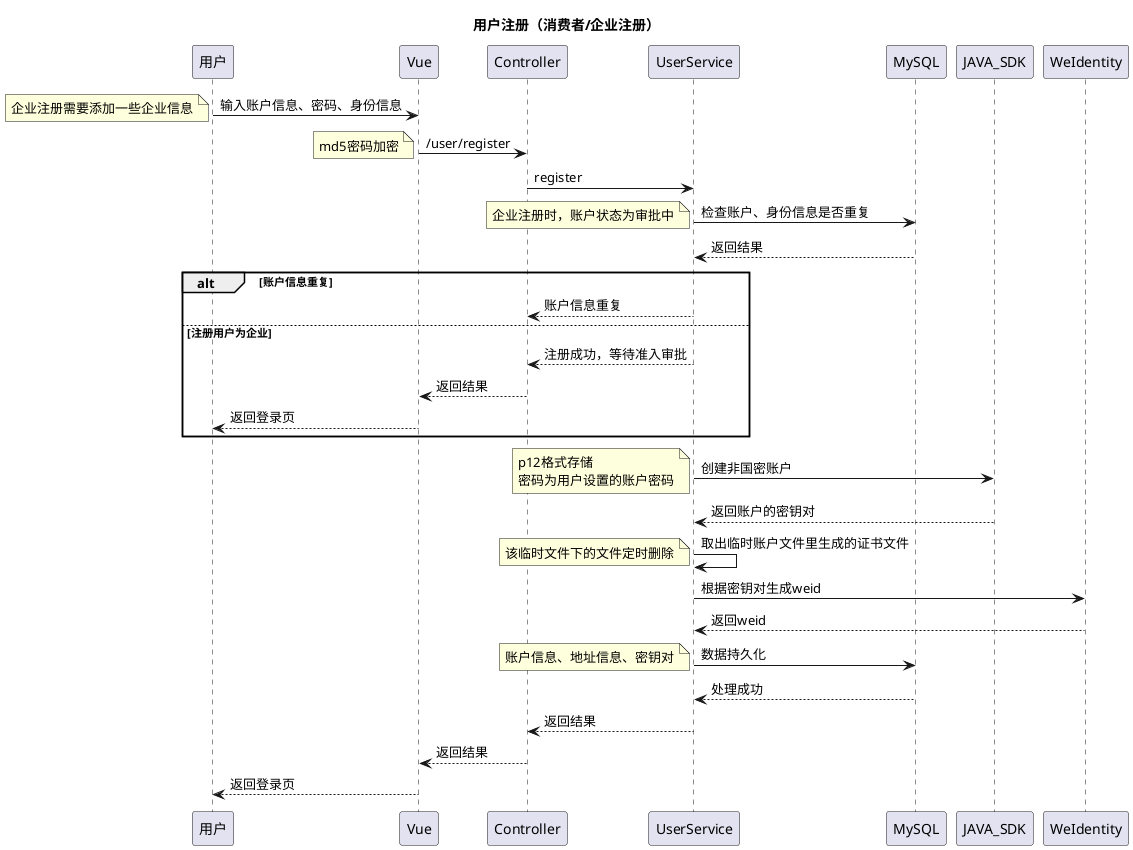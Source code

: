 @startuml
'https://plantuml.com/sequence-diagram
title 用户注册（消费者/企业注册）

用户 -> Vue : 输入账户信息、密码、身份信息
note left
企业注册需要添加一些企业信息
end note
Vue -> Controller : /user/register
note left
md5密码加密
end note
Controller -> UserService : register
UserService -> MySQL : 检查账户、身份信息是否重复
note left
企业注册时，账户状态为审批中
end note
UserService <-- MySQL : 返回结果
alt 账户信息重复
    Controller <-- UserService : 账户信息重复
else 注册用户为企业
    Controller <-- UserService : 注册成功，等待准入审批
    Vue <-- Controller : 返回结果
    用户 <-- Vue : 返回登录页
end alt

UserService -> JAVA_SDK : 创建非国密账户
note left
p12格式存储
密码为用户设置的账户密码
end note

UserService <-- JAVA_SDK : 返回账户的密钥对
UserService -> UserService : 取出临时账户文件里生成的证书文件
note left
该临时文件下的文件定时删除
end note

UserService -> WeIdentity : 根据密钥对生成weid
UserService <-- WeIdentity : 返回weid

UserService -> MySQL : 数据持久化
note left
账户信息、地址信息、密钥对
end note
UserService <-- MySQL : 处理成功
Controller <-- UserService : 返回结果
Vue <-- Controller : 返回结果
用户 <-- Vue : 返回登录页

@enduml